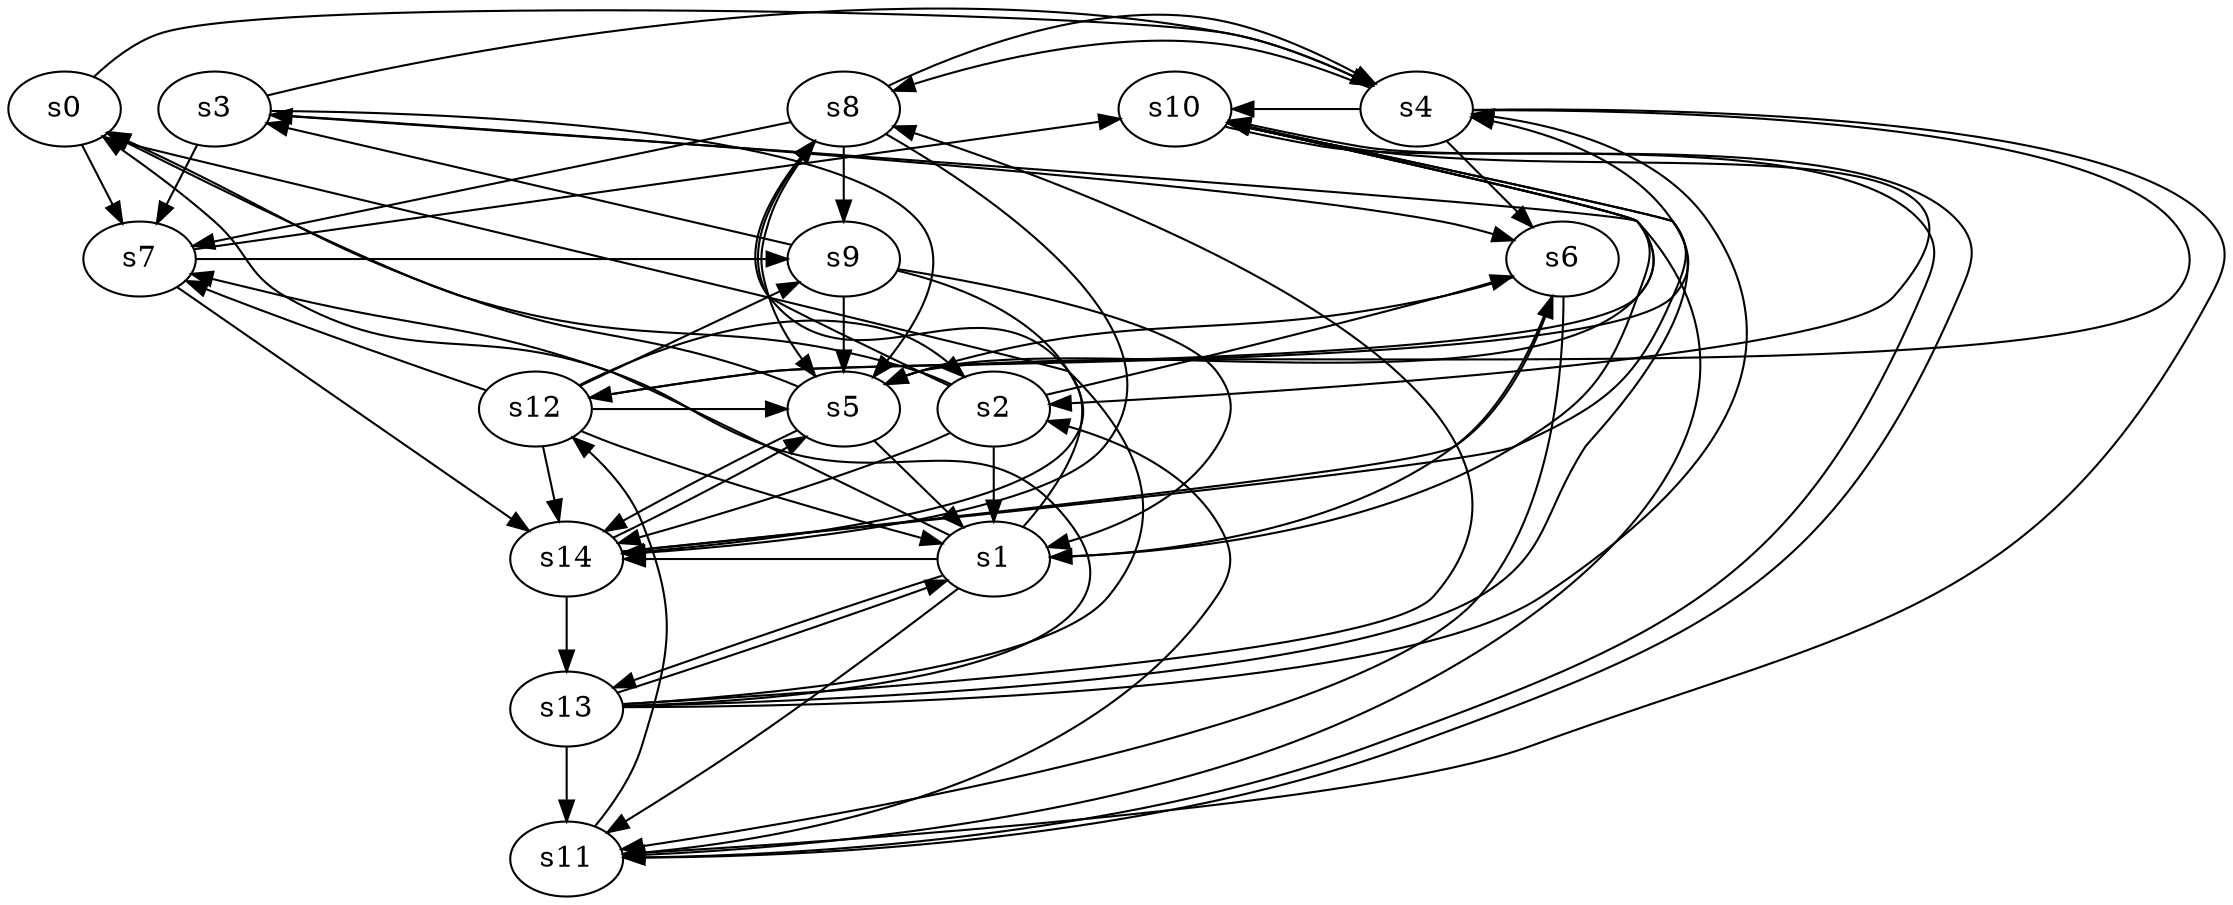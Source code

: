 digraph game_0935_complex_15 {
    s0 [name="s0", player=1];
    s1 [name="s1", player=0];
    s2 [name="s2", player=0, target=1];
    s3 [name="s3", player=1];
    s4 [name="s4", player=0];
    s5 [name="s5", player=0];
    s6 [name="s6", player=1];
    s7 [name="s7", player=0];
    s8 [name="s8", player=0];
    s9 [name="s9", player=1];
    s10 [name="s10", player=1, target=1];
    s11 [name="s11", player=1];
    s12 [name="s12", player=1, target=1];
    s13 [name="s13", player=1];
    s14 [name="s14", player=0];

    s0 -> s4 [constraint="time % 5 == 0 || time % 4 == 2"];
    s0 -> s7;
    s1 -> s0 [constraint="time == 18 || time == 21"];
    s1 -> s8 [constraint="time == 15 || time == 19"];
    s1 -> s10 [constraint="time % 3 == 1 || time % 5 == 1"];
    s1 -> s11 [constraint="!(time % 4 == 2)"];
    s1 -> s13 [constraint="time % 3 == 0 || time % 5 == 2"];
    s1 -> s14 [constraint="time % 4 == 2 && time % 5 == 0"];
    s2 -> s0 [constraint="time % 2 == 1 && time % 3 == 1"];
    s2 -> s1;
    s2 -> s6 [constraint="time % 3 == 2 && time % 5 == 2"];
    s2 -> s8 [constraint="!(time % 4 == 3)"];
    s2 -> s14 [constraint="time % 5 == 4"];
    s3 -> s4 [constraint="time % 3 == 2 && time % 5 == 0"];
    s3 -> s5 [constraint="!(time % 4 == 1)"];
    s3 -> s6 [constraint="time == 0 || time == 7 || time == 12 || time == 13 || time == 14"];
    s3 -> s7;
    s4 -> s5 [constraint="!(time % 6 == 0)"];
    s4 -> s6 [constraint="!(time % 6 == 0)"];
    s4 -> s8 [constraint="time % 4 == 2 || time % 4 == 3"];
    s4 -> s10 [constraint="time % 2 == 1 && time % 3 == 2"];
    s4 -> s11 [constraint="time % 7 == 5"];
    s5 -> s0 [constraint="time % 7 == 1"];
    s5 -> s1;
    s5 -> s10 [constraint="!(time % 6 == 0)"];
    s5 -> s14;
    s6 -> s1;
    s6 -> s5;
    s6 -> s11 [constraint="time == 0 || time == 11 || time == 13 || time == 14"];
    s7 -> s9 [constraint="time % 3 == 0"];
    s7 -> s10 [constraint="!(time % 4 == 3)"];
    s7 -> s14 [constraint="time % 5 == 0"];
    s8 -> s4 [constraint="time % 4 == 3"];
    s8 -> s5 [constraint="time % 3 == 2 || time % 2 == 0"];
    s8 -> s7 [constraint="time % 2 == 1 || time % 3 == 1"];
    s8 -> s9;
    s8 -> s14 [constraint="time % 2 == 1 && time % 5 == 1"];
    s9 -> s1 [constraint="time % 4 == 2 && time % 5 == 2"];
    s9 -> s3 [constraint="time == 3 || time == 4 || time == 5 || time == 7 || time == 14"];
    s9 -> s5;
    s9 -> s14 [constraint="time % 4 == 1"];
    s10 -> s2 [constraint="time % 4 == 3 || time % 2 == 1"];
    s10 -> s11 [constraint="!(time % 5 == 4)"];
    s10 -> s12 [constraint="time % 8 == 3"];
    s11 -> s2 [constraint="time % 2 == 1"];
    s11 -> s3 [constraint="time % 8 == 5"];
    s11 -> s10 [constraint="time % 3 == 1 && time % 5 == 3"];
    s11 -> s12 [constraint="time % 2 == 1 && time % 4 == 0"];
    s12 -> s1 [constraint="!(time % 2 == 1)"];
    s12 -> s2 [constraint="!(time % 2 == 1)"];
    s12 -> s4 [constraint="time % 3 == 2"];
    s12 -> s5 [constraint="time == 1 || time == 10 || time == 12"];
    s12 -> s7 [constraint="time == 10 || time == 11"];
    s12 -> s9 [constraint="!(time % 4 == 3)"];
    s12 -> s14;
    s13 -> s0 [constraint="time % 5 == 0 || time % 4 == 3"];
    s13 -> s1 [constraint="time % 3 == 0 && time % 5 == 4"];
    s13 -> s4 [constraint="time % 3 == 1 && time % 4 == 1"];
    s13 -> s7 [constraint="time % 2 == 1"];
    s13 -> s8 [constraint="time % 7 == 1"];
    s13 -> s10 [constraint="!(time % 2 == 0)"];
    s13 -> s11;
    s14 -> s5 [constraint="time == 6"];
    s14 -> s6 [constraint="time == 14 || time == 17"];
    s14 -> s10 [constraint="!(time % 6 == 5)"];
    s14 -> s13;
}
